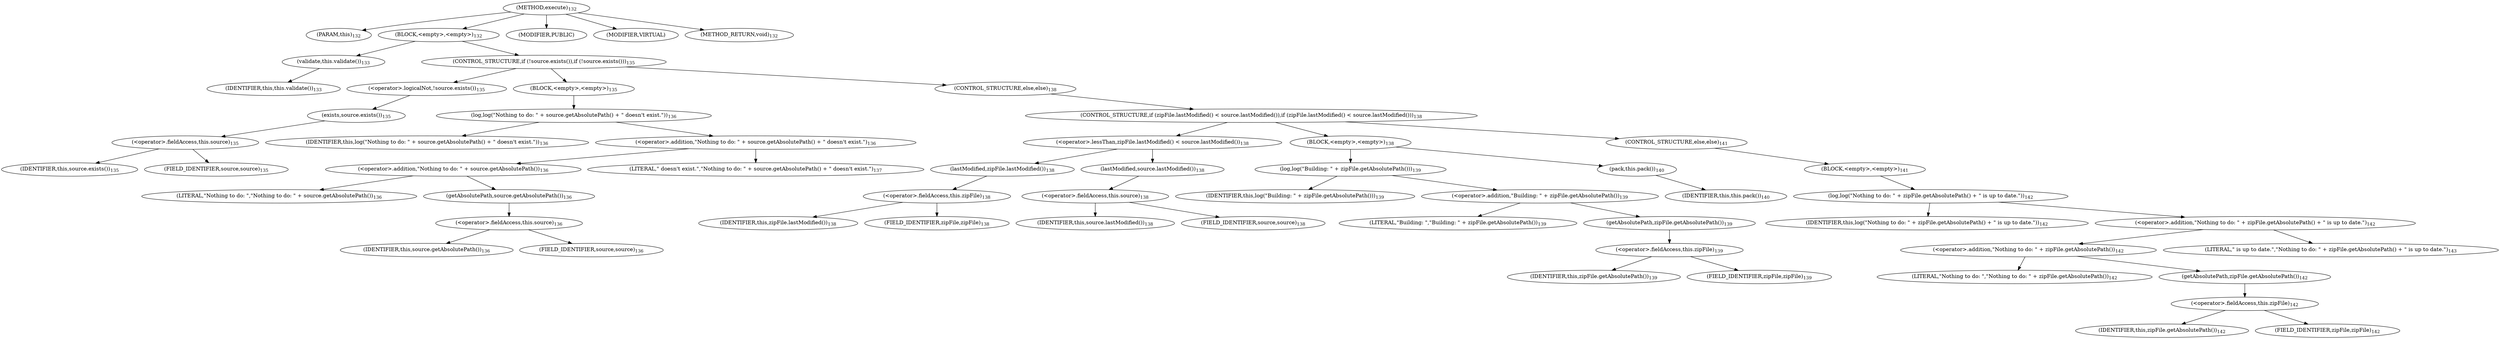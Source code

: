 digraph "execute" {  
"142" [label = <(METHOD,execute)<SUB>132</SUB>> ]
"13" [label = <(PARAM,this)<SUB>132</SUB>> ]
"143" [label = <(BLOCK,&lt;empty&gt;,&lt;empty&gt;)<SUB>132</SUB>> ]
"144" [label = <(validate,this.validate())<SUB>133</SUB>> ]
"12" [label = <(IDENTIFIER,this,this.validate())<SUB>133</SUB>> ]
"145" [label = <(CONTROL_STRUCTURE,if (!source.exists()),if (!source.exists()))<SUB>135</SUB>> ]
"146" [label = <(&lt;operator&gt;.logicalNot,!source.exists())<SUB>135</SUB>> ]
"147" [label = <(exists,source.exists())<SUB>135</SUB>> ]
"148" [label = <(&lt;operator&gt;.fieldAccess,this.source)<SUB>135</SUB>> ]
"149" [label = <(IDENTIFIER,this,source.exists())<SUB>135</SUB>> ]
"150" [label = <(FIELD_IDENTIFIER,source,source)<SUB>135</SUB>> ]
"151" [label = <(BLOCK,&lt;empty&gt;,&lt;empty&gt;)<SUB>135</SUB>> ]
"152" [label = <(log,log(&quot;Nothing to do: &quot; + source.getAbsolutePath() + &quot; doesn't exist.&quot;))<SUB>136</SUB>> ]
"14" [label = <(IDENTIFIER,this,log(&quot;Nothing to do: &quot; + source.getAbsolutePath() + &quot; doesn't exist.&quot;))<SUB>136</SUB>> ]
"153" [label = <(&lt;operator&gt;.addition,&quot;Nothing to do: &quot; + source.getAbsolutePath() + &quot; doesn't exist.&quot;)<SUB>136</SUB>> ]
"154" [label = <(&lt;operator&gt;.addition,&quot;Nothing to do: &quot; + source.getAbsolutePath())<SUB>136</SUB>> ]
"155" [label = <(LITERAL,&quot;Nothing to do: &quot;,&quot;Nothing to do: &quot; + source.getAbsolutePath())<SUB>136</SUB>> ]
"156" [label = <(getAbsolutePath,source.getAbsolutePath())<SUB>136</SUB>> ]
"157" [label = <(&lt;operator&gt;.fieldAccess,this.source)<SUB>136</SUB>> ]
"158" [label = <(IDENTIFIER,this,source.getAbsolutePath())<SUB>136</SUB>> ]
"159" [label = <(FIELD_IDENTIFIER,source,source)<SUB>136</SUB>> ]
"160" [label = <(LITERAL,&quot; doesn't exist.&quot;,&quot;Nothing to do: &quot; + source.getAbsolutePath() + &quot; doesn't exist.&quot;)<SUB>137</SUB>> ]
"161" [label = <(CONTROL_STRUCTURE,else,else)<SUB>138</SUB>> ]
"162" [label = <(CONTROL_STRUCTURE,if (zipFile.lastModified() &lt; source.lastModified()),if (zipFile.lastModified() &lt; source.lastModified()))<SUB>138</SUB>> ]
"163" [label = <(&lt;operator&gt;.lessThan,zipFile.lastModified() &lt; source.lastModified())<SUB>138</SUB>> ]
"164" [label = <(lastModified,zipFile.lastModified())<SUB>138</SUB>> ]
"165" [label = <(&lt;operator&gt;.fieldAccess,this.zipFile)<SUB>138</SUB>> ]
"166" [label = <(IDENTIFIER,this,zipFile.lastModified())<SUB>138</SUB>> ]
"167" [label = <(FIELD_IDENTIFIER,zipFile,zipFile)<SUB>138</SUB>> ]
"168" [label = <(lastModified,source.lastModified())<SUB>138</SUB>> ]
"169" [label = <(&lt;operator&gt;.fieldAccess,this.source)<SUB>138</SUB>> ]
"170" [label = <(IDENTIFIER,this,source.lastModified())<SUB>138</SUB>> ]
"171" [label = <(FIELD_IDENTIFIER,source,source)<SUB>138</SUB>> ]
"172" [label = <(BLOCK,&lt;empty&gt;,&lt;empty&gt;)<SUB>138</SUB>> ]
"173" [label = <(log,log(&quot;Building: &quot; + zipFile.getAbsolutePath()))<SUB>139</SUB>> ]
"15" [label = <(IDENTIFIER,this,log(&quot;Building: &quot; + zipFile.getAbsolutePath()))<SUB>139</SUB>> ]
"174" [label = <(&lt;operator&gt;.addition,&quot;Building: &quot; + zipFile.getAbsolutePath())<SUB>139</SUB>> ]
"175" [label = <(LITERAL,&quot;Building: &quot;,&quot;Building: &quot; + zipFile.getAbsolutePath())<SUB>139</SUB>> ]
"176" [label = <(getAbsolutePath,zipFile.getAbsolutePath())<SUB>139</SUB>> ]
"177" [label = <(&lt;operator&gt;.fieldAccess,this.zipFile)<SUB>139</SUB>> ]
"178" [label = <(IDENTIFIER,this,zipFile.getAbsolutePath())<SUB>139</SUB>> ]
"179" [label = <(FIELD_IDENTIFIER,zipFile,zipFile)<SUB>139</SUB>> ]
"180" [label = <(pack,this.pack())<SUB>140</SUB>> ]
"16" [label = <(IDENTIFIER,this,this.pack())<SUB>140</SUB>> ]
"181" [label = <(CONTROL_STRUCTURE,else,else)<SUB>141</SUB>> ]
"182" [label = <(BLOCK,&lt;empty&gt;,&lt;empty&gt;)<SUB>141</SUB>> ]
"183" [label = <(log,log(&quot;Nothing to do: &quot; + zipFile.getAbsolutePath() + &quot; is up to date.&quot;))<SUB>142</SUB>> ]
"17" [label = <(IDENTIFIER,this,log(&quot;Nothing to do: &quot; + zipFile.getAbsolutePath() + &quot; is up to date.&quot;))<SUB>142</SUB>> ]
"184" [label = <(&lt;operator&gt;.addition,&quot;Nothing to do: &quot; + zipFile.getAbsolutePath() + &quot; is up to date.&quot;)<SUB>142</SUB>> ]
"185" [label = <(&lt;operator&gt;.addition,&quot;Nothing to do: &quot; + zipFile.getAbsolutePath())<SUB>142</SUB>> ]
"186" [label = <(LITERAL,&quot;Nothing to do: &quot;,&quot;Nothing to do: &quot; + zipFile.getAbsolutePath())<SUB>142</SUB>> ]
"187" [label = <(getAbsolutePath,zipFile.getAbsolutePath())<SUB>142</SUB>> ]
"188" [label = <(&lt;operator&gt;.fieldAccess,this.zipFile)<SUB>142</SUB>> ]
"189" [label = <(IDENTIFIER,this,zipFile.getAbsolutePath())<SUB>142</SUB>> ]
"190" [label = <(FIELD_IDENTIFIER,zipFile,zipFile)<SUB>142</SUB>> ]
"191" [label = <(LITERAL,&quot; is up to date.&quot;,&quot;Nothing to do: &quot; + zipFile.getAbsolutePath() + &quot; is up to date.&quot;)<SUB>143</SUB>> ]
"192" [label = <(MODIFIER,PUBLIC)> ]
"193" [label = <(MODIFIER,VIRTUAL)> ]
"194" [label = <(METHOD_RETURN,void)<SUB>132</SUB>> ]
  "142" -> "13" 
  "142" -> "143" 
  "142" -> "192" 
  "142" -> "193" 
  "142" -> "194" 
  "143" -> "144" 
  "143" -> "145" 
  "144" -> "12" 
  "145" -> "146" 
  "145" -> "151" 
  "145" -> "161" 
  "146" -> "147" 
  "147" -> "148" 
  "148" -> "149" 
  "148" -> "150" 
  "151" -> "152" 
  "152" -> "14" 
  "152" -> "153" 
  "153" -> "154" 
  "153" -> "160" 
  "154" -> "155" 
  "154" -> "156" 
  "156" -> "157" 
  "157" -> "158" 
  "157" -> "159" 
  "161" -> "162" 
  "162" -> "163" 
  "162" -> "172" 
  "162" -> "181" 
  "163" -> "164" 
  "163" -> "168" 
  "164" -> "165" 
  "165" -> "166" 
  "165" -> "167" 
  "168" -> "169" 
  "169" -> "170" 
  "169" -> "171" 
  "172" -> "173" 
  "172" -> "180" 
  "173" -> "15" 
  "173" -> "174" 
  "174" -> "175" 
  "174" -> "176" 
  "176" -> "177" 
  "177" -> "178" 
  "177" -> "179" 
  "180" -> "16" 
  "181" -> "182" 
  "182" -> "183" 
  "183" -> "17" 
  "183" -> "184" 
  "184" -> "185" 
  "184" -> "191" 
  "185" -> "186" 
  "185" -> "187" 
  "187" -> "188" 
  "188" -> "189" 
  "188" -> "190" 
}
